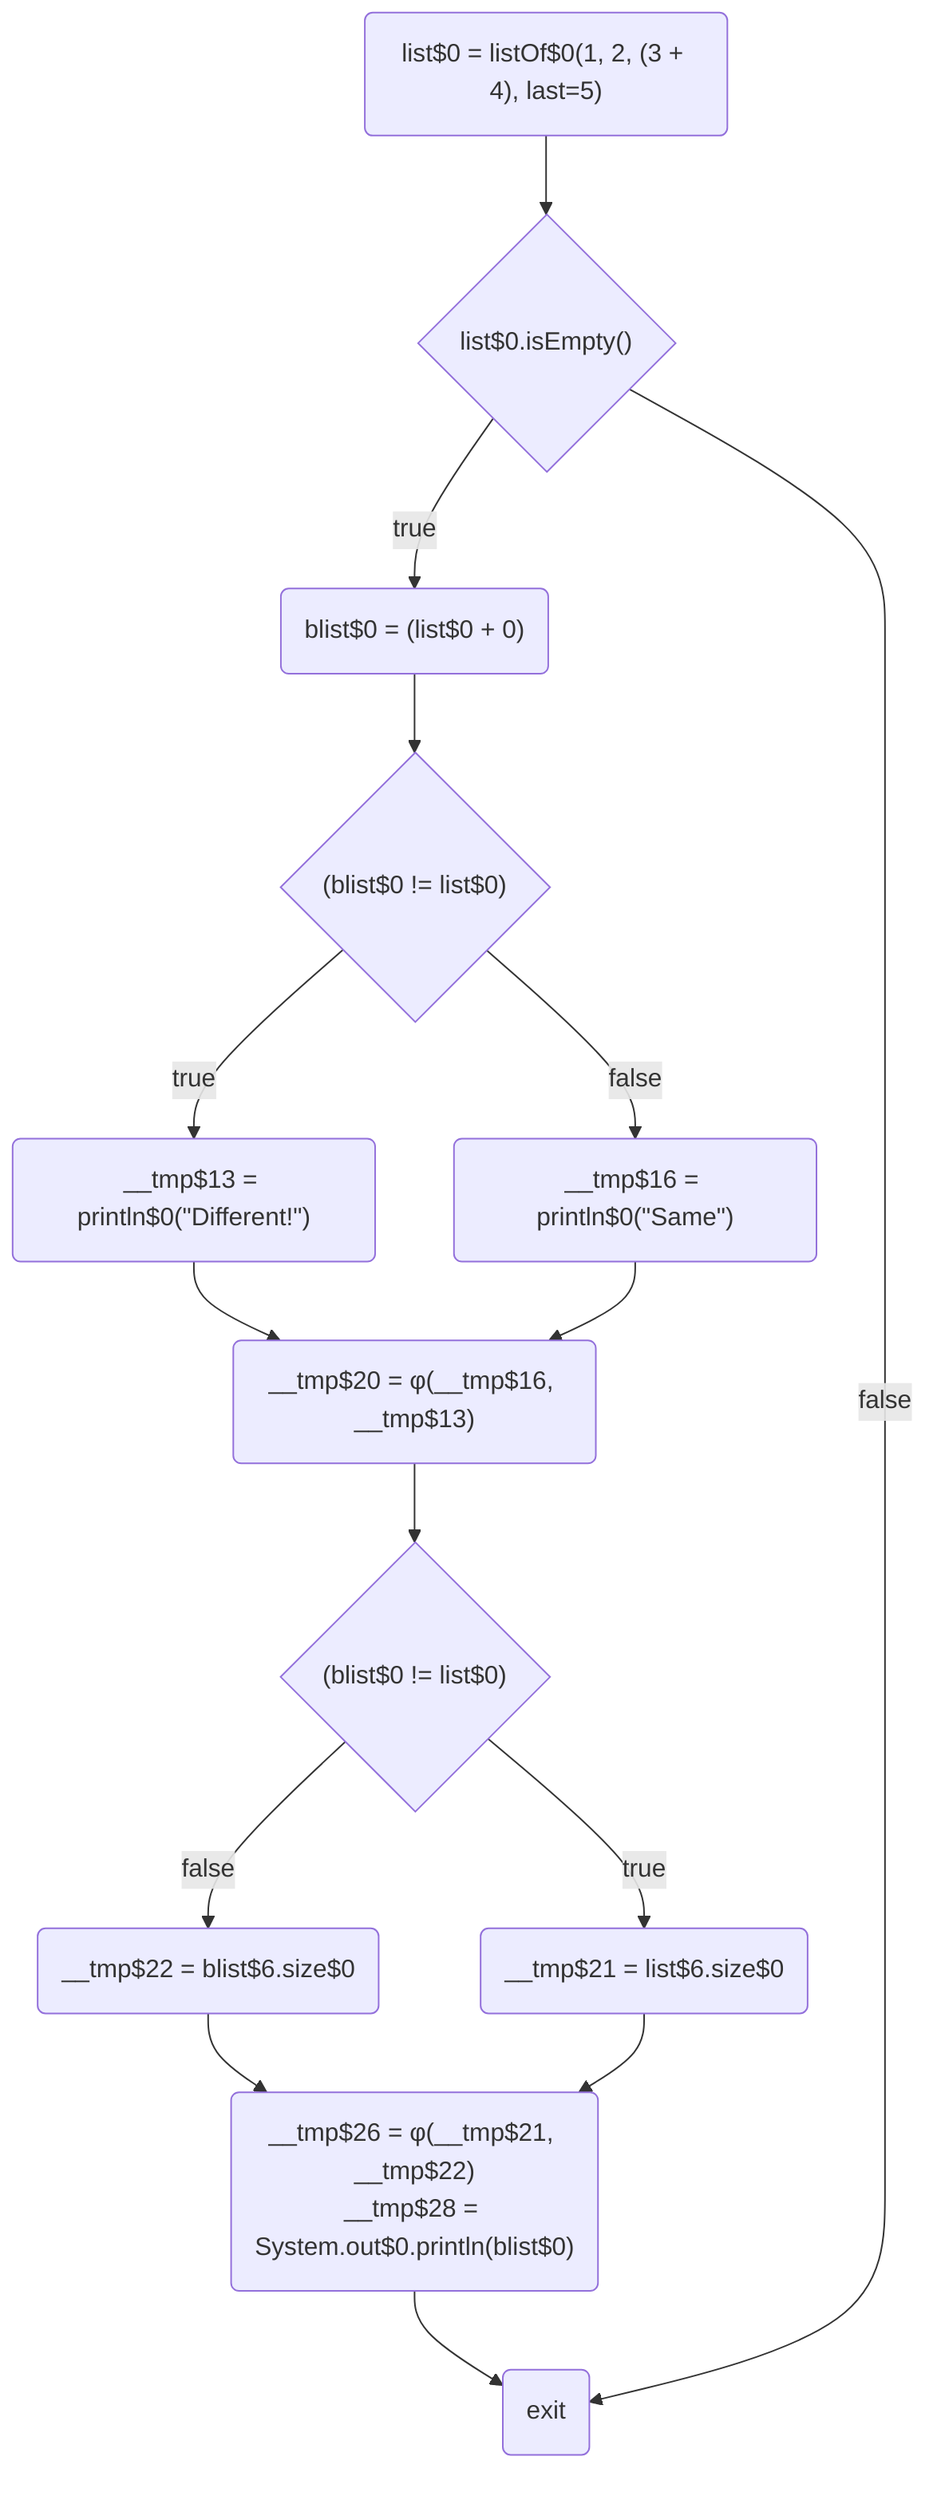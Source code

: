 flowchart TD
	cond$66{"(blist$0 != list$0)"}
	entry$60("list$0 = listOf$0(1, 2, (3 + 4), last=5)")
	if_false$71("__tmp$16 = println$0(#quot;Same#quot;)")
	if_merged$68("__tmp$26 = φ(__tmp$21, __tmp$22)<br>__tmp$28 = System.out$0.println(blist$0)")
	cond$63{"(blist$0 != list$0)"}
	if_true$67("__tmp$21 = list$6.size$0")
	if_true$64("__tmp$13 = println$0(#quot;Different!#quot;)")
	if_true$62("blist$0 = (list$0 + 0)")
	if_merged$65("__tmp$20 = φ(__tmp$16, __tmp$13)")
	if_false$70("__tmp$22 = blist$6.size$0")
	if_merged$69("exit")
	cond$61{"list$0.isEmpty()"}
	cond$61 --> |"true"| if_true$62
	if_merged$68 -->  if_merged$69
	if_false$70 -->  if_merged$68
	cond$66 --> |"true"| if_true$67
	entry$60 -->  cond$61
	cond$61 --> |"false"| if_merged$69
	cond$66 --> |"false"| if_false$70
	if_true$62 -->  cond$63
	cond$63 --> |"true"| if_true$64
	if_true$67 -->  if_merged$68
	if_true$64 -->  if_merged$65
	cond$63 --> |"false"| if_false$71
	if_false$71 -->  if_merged$65
	if_merged$65 -->  cond$66